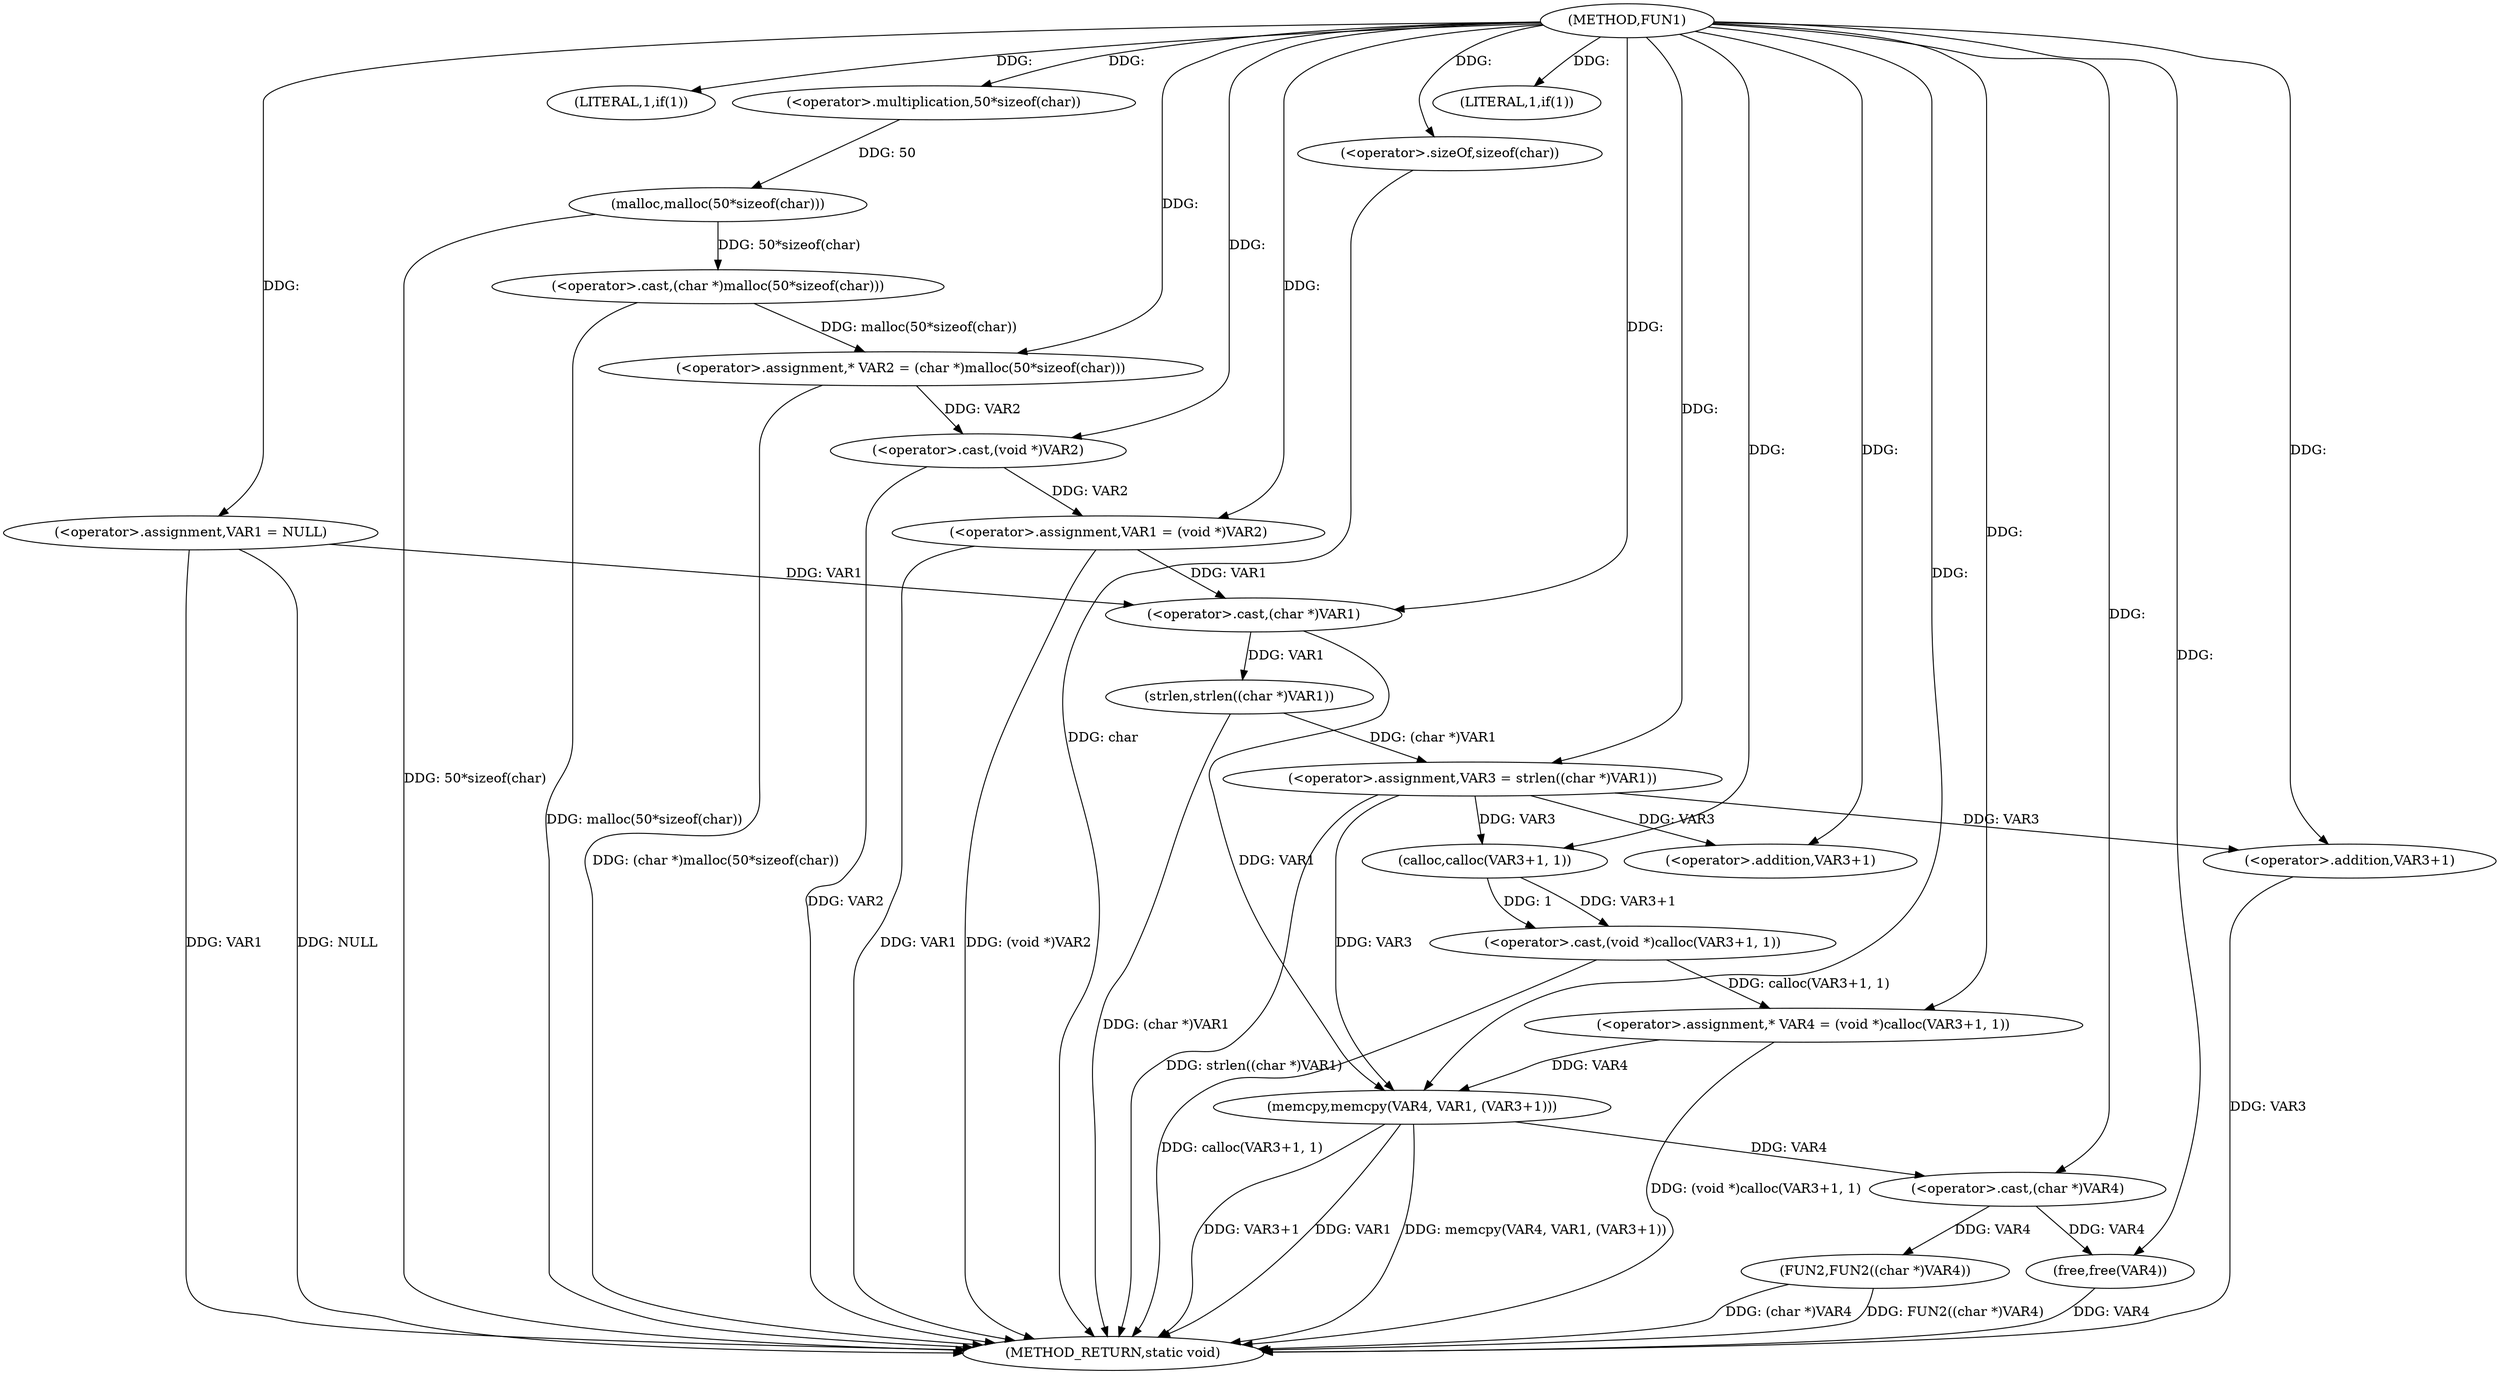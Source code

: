 digraph FUN1 {  
"1000100" [label = "(METHOD,FUN1)" ]
"1000158" [label = "(METHOD_RETURN,static void)" ]
"1000103" [label = "(<operator>.assignment,VAR1 = NULL)" ]
"1000107" [label = "(LITERAL,1,if(1))" ]
"1000111" [label = "(<operator>.assignment,* VAR2 = (char *)malloc(50*sizeof(char)))" ]
"1000113" [label = "(<operator>.cast,(char *)malloc(50*sizeof(char)))" ]
"1000115" [label = "(malloc,malloc(50*sizeof(char)))" ]
"1000116" [label = "(<operator>.multiplication,50*sizeof(char))" ]
"1000118" [label = "(<operator>.sizeOf,sizeof(char))" ]
"1000120" [label = "(<operator>.assignment,VAR1 = (void *)VAR2)" ]
"1000122" [label = "(<operator>.cast,(void *)VAR2)" ]
"1000126" [label = "(LITERAL,1,if(1))" ]
"1000130" [label = "(<operator>.assignment,VAR3 = strlen((char *)VAR1))" ]
"1000132" [label = "(strlen,strlen((char *)VAR1))" ]
"1000133" [label = "(<operator>.cast,(char *)VAR1)" ]
"1000137" [label = "(<operator>.assignment,* VAR4 = (void *)calloc(VAR3+1, 1))" ]
"1000139" [label = "(<operator>.cast,(void *)calloc(VAR3+1, 1))" ]
"1000141" [label = "(calloc,calloc(VAR3+1, 1))" ]
"1000142" [label = "(<operator>.addition,VAR3+1)" ]
"1000146" [label = "(memcpy,memcpy(VAR4, VAR1, (VAR3+1)))" ]
"1000149" [label = "(<operator>.addition,VAR3+1)" ]
"1000152" [label = "(FUN2,FUN2((char *)VAR4))" ]
"1000153" [label = "(<operator>.cast,(char *)VAR4)" ]
"1000156" [label = "(free,free(VAR4))" ]
  "1000156" -> "1000158"  [ label = "DDG: VAR4"] 
  "1000103" -> "1000158"  [ label = "DDG: VAR1"] 
  "1000103" -> "1000158"  [ label = "DDG: NULL"] 
  "1000152" -> "1000158"  [ label = "DDG: FUN2((char *)VAR4)"] 
  "1000152" -> "1000158"  [ label = "DDG: (char *)VAR4"] 
  "1000132" -> "1000158"  [ label = "DDG: (char *)VAR1"] 
  "1000120" -> "1000158"  [ label = "DDG: (void *)VAR2"] 
  "1000149" -> "1000158"  [ label = "DDG: VAR3"] 
  "1000118" -> "1000158"  [ label = "DDG: char"] 
  "1000146" -> "1000158"  [ label = "DDG: memcpy(VAR4, VAR1, (VAR3+1))"] 
  "1000122" -> "1000158"  [ label = "DDG: VAR2"] 
  "1000130" -> "1000158"  [ label = "DDG: strlen((char *)VAR1)"] 
  "1000139" -> "1000158"  [ label = "DDG: calloc(VAR3+1, 1)"] 
  "1000137" -> "1000158"  [ label = "DDG: (void *)calloc(VAR3+1, 1)"] 
  "1000113" -> "1000158"  [ label = "DDG: malloc(50*sizeof(char))"] 
  "1000120" -> "1000158"  [ label = "DDG: VAR1"] 
  "1000146" -> "1000158"  [ label = "DDG: VAR3+1"] 
  "1000146" -> "1000158"  [ label = "DDG: VAR1"] 
  "1000111" -> "1000158"  [ label = "DDG: (char *)malloc(50*sizeof(char))"] 
  "1000115" -> "1000158"  [ label = "DDG: 50*sizeof(char)"] 
  "1000100" -> "1000103"  [ label = "DDG: "] 
  "1000100" -> "1000107"  [ label = "DDG: "] 
  "1000113" -> "1000111"  [ label = "DDG: malloc(50*sizeof(char))"] 
  "1000100" -> "1000111"  [ label = "DDG: "] 
  "1000115" -> "1000113"  [ label = "DDG: 50*sizeof(char)"] 
  "1000116" -> "1000115"  [ label = "DDG: 50"] 
  "1000100" -> "1000116"  [ label = "DDG: "] 
  "1000100" -> "1000118"  [ label = "DDG: "] 
  "1000122" -> "1000120"  [ label = "DDG: VAR2"] 
  "1000100" -> "1000120"  [ label = "DDG: "] 
  "1000111" -> "1000122"  [ label = "DDG: VAR2"] 
  "1000100" -> "1000122"  [ label = "DDG: "] 
  "1000100" -> "1000126"  [ label = "DDG: "] 
  "1000132" -> "1000130"  [ label = "DDG: (char *)VAR1"] 
  "1000100" -> "1000130"  [ label = "DDG: "] 
  "1000133" -> "1000132"  [ label = "DDG: VAR1"] 
  "1000103" -> "1000133"  [ label = "DDG: VAR1"] 
  "1000120" -> "1000133"  [ label = "DDG: VAR1"] 
  "1000100" -> "1000133"  [ label = "DDG: "] 
  "1000139" -> "1000137"  [ label = "DDG: calloc(VAR3+1, 1)"] 
  "1000100" -> "1000137"  [ label = "DDG: "] 
  "1000141" -> "1000139"  [ label = "DDG: VAR3+1"] 
  "1000141" -> "1000139"  [ label = "DDG: 1"] 
  "1000130" -> "1000141"  [ label = "DDG: VAR3"] 
  "1000100" -> "1000141"  [ label = "DDG: "] 
  "1000130" -> "1000142"  [ label = "DDG: VAR3"] 
  "1000100" -> "1000142"  [ label = "DDG: "] 
  "1000137" -> "1000146"  [ label = "DDG: VAR4"] 
  "1000100" -> "1000146"  [ label = "DDG: "] 
  "1000133" -> "1000146"  [ label = "DDG: VAR1"] 
  "1000130" -> "1000146"  [ label = "DDG: VAR3"] 
  "1000100" -> "1000149"  [ label = "DDG: "] 
  "1000130" -> "1000149"  [ label = "DDG: VAR3"] 
  "1000153" -> "1000152"  [ label = "DDG: VAR4"] 
  "1000146" -> "1000153"  [ label = "DDG: VAR4"] 
  "1000100" -> "1000153"  [ label = "DDG: "] 
  "1000153" -> "1000156"  [ label = "DDG: VAR4"] 
  "1000100" -> "1000156"  [ label = "DDG: "] 
}
